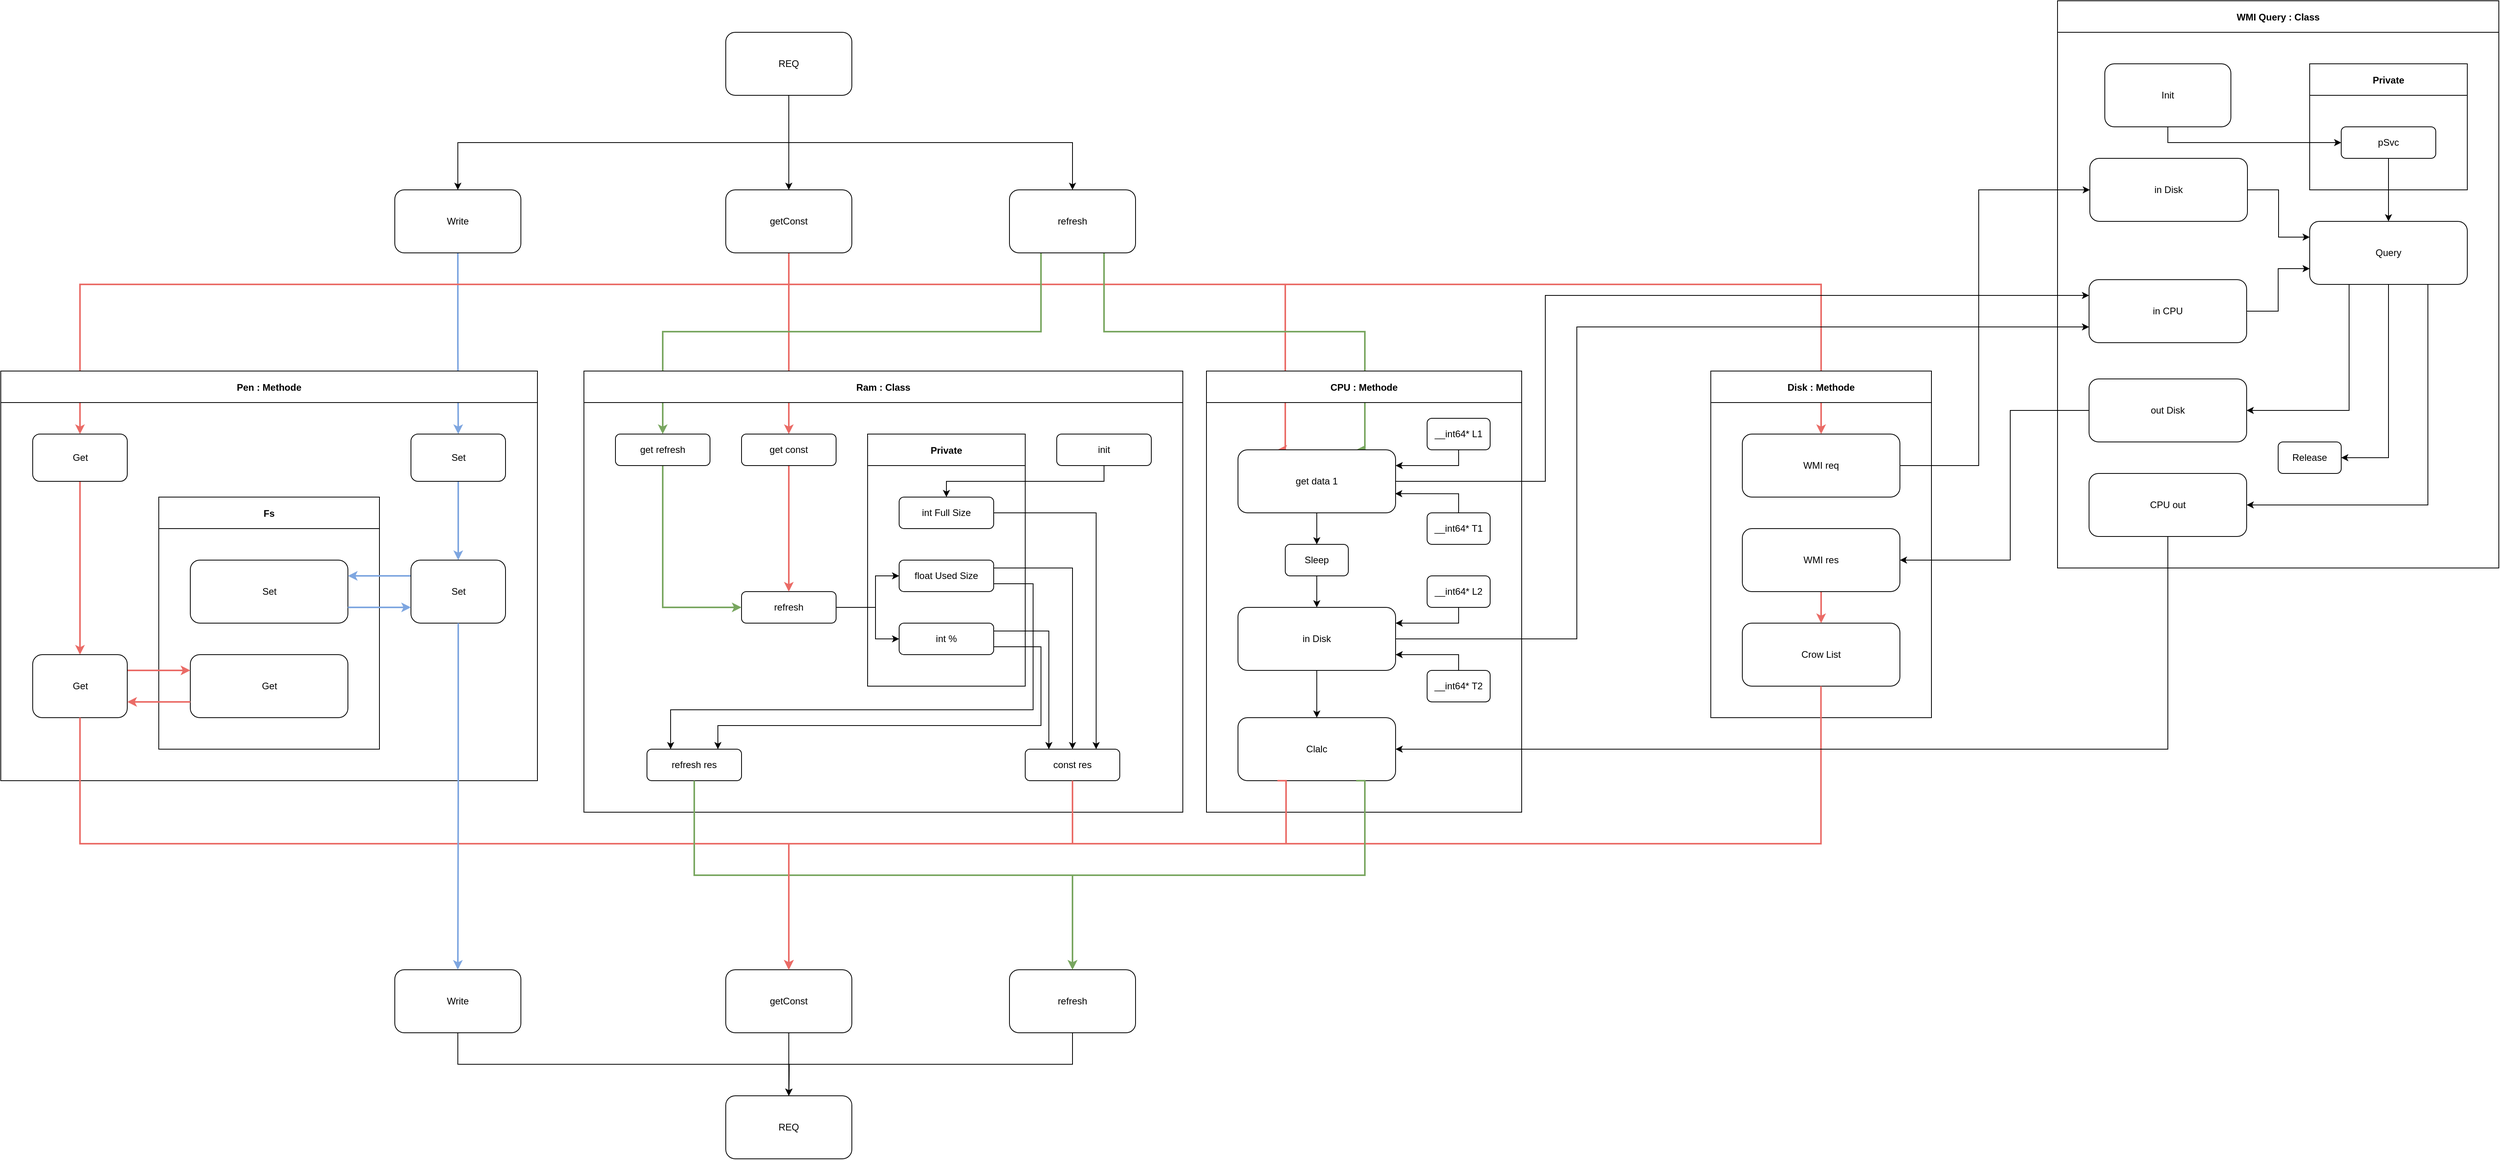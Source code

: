 <mxfile version="20.2.3" type="device"><diagram id="-i7KBpNzstFs7rqNLJ01" name="Page-1"><mxGraphModel dx="2691" dy="2071" grid="1" gridSize="10" guides="1" tooltips="1" connect="1" arrows="1" fold="1" page="1" pageScale="1" pageWidth="827" pageHeight="1169" math="0" shadow="0"><root><mxCell id="0"/><mxCell id="1" parent="0"/><mxCell id="tG02-8N6QsMviKTYXyCf-242" style="edgeStyle=orthogonalEdgeStyle;rounded=0;orthogonalLoop=1;jettySize=auto;html=1;exitX=0.5;exitY=1;exitDx=0;exitDy=0;entryX=0.5;entryY=0;entryDx=0;entryDy=0;strokeColor=#7EA6E0;strokeWidth=2;" parent="1" source="2f9ETDepU_-n_6P1ec9O-1" target="tG02-8N6QsMviKTYXyCf-5" edge="1"><mxGeometry relative="1" as="geometry"/></mxCell><mxCell id="2f9ETDepU_-n_6P1ec9O-1" value="Write" style="rounded=1;whiteSpace=wrap;html=1;" parent="1" vertex="1"><mxGeometry x="500" y="240" width="160" height="80" as="geometry"/></mxCell><mxCell id="tG02-8N6QsMviKTYXyCf-244" style="edgeStyle=orthogonalEdgeStyle;rounded=0;orthogonalLoop=1;jettySize=auto;html=1;exitX=0.5;exitY=1;exitDx=0;exitDy=0;entryX=0.5;entryY=0;entryDx=0;entryDy=0;strokeColor=#EA6B66;strokeWidth=2;" parent="1" source="2f9ETDepU_-n_6P1ec9O-2" target="tG02-8N6QsMviKTYXyCf-6" edge="1"><mxGeometry relative="1" as="geometry"><Array as="points"><mxPoint x="1000" y="360"/><mxPoint x="101" y="360"/></Array></mxGeometry></mxCell><mxCell id="tG02-8N6QsMviKTYXyCf-245" style="edgeStyle=orthogonalEdgeStyle;rounded=0;orthogonalLoop=1;jettySize=auto;html=1;exitX=0.5;exitY=1;exitDx=0;exitDy=0;entryX=0.5;entryY=0;entryDx=0;entryDy=0;strokeColor=#EA6B66;strokeWidth=2;" parent="1" source="2f9ETDepU_-n_6P1ec9O-2" target="tG02-8N6QsMviKTYXyCf-117" edge="1"><mxGeometry relative="1" as="geometry"><Array as="points"><mxPoint x="1000" y="410"/><mxPoint x="1000" y="410"/></Array></mxGeometry></mxCell><mxCell id="tG02-8N6QsMviKTYXyCf-246" style="edgeStyle=orthogonalEdgeStyle;rounded=0;orthogonalLoop=1;jettySize=auto;html=1;exitX=0.5;exitY=1;exitDx=0;exitDy=0;entryX=0.5;entryY=0;entryDx=0;entryDy=0;strokeColor=#EA6B66;strokeWidth=2;" parent="1" source="2f9ETDepU_-n_6P1ec9O-2" target="tG02-8N6QsMviKTYXyCf-211" edge="1"><mxGeometry relative="1" as="geometry"><Array as="points"><mxPoint x="1000" y="360"/><mxPoint x="2310" y="360"/></Array></mxGeometry></mxCell><mxCell id="tG02-8N6QsMviKTYXyCf-249" style="edgeStyle=orthogonalEdgeStyle;rounded=0;orthogonalLoop=1;jettySize=auto;html=1;exitX=0.5;exitY=1;exitDx=0;exitDy=0;entryX=0.25;entryY=0;entryDx=0;entryDy=0;strokeColor=#EA6B66;strokeWidth=2;" parent="1" source="2f9ETDepU_-n_6P1ec9O-2" target="tG02-8N6QsMviKTYXyCf-163" edge="1"><mxGeometry relative="1" as="geometry"><Array as="points"><mxPoint x="1000" y="360"/><mxPoint x="1630" y="360"/><mxPoint x="1630" y="570"/></Array></mxGeometry></mxCell><mxCell id="2f9ETDepU_-n_6P1ec9O-2" value="getConst" style="rounded=1;whiteSpace=wrap;html=1;" parent="1" vertex="1"><mxGeometry x="920" y="240" width="160" height="80" as="geometry"/></mxCell><mxCell id="tG02-8N6QsMviKTYXyCf-238" style="edgeStyle=orthogonalEdgeStyle;rounded=0;orthogonalLoop=1;jettySize=auto;html=1;exitX=0.25;exitY=1;exitDx=0;exitDy=0;entryX=0.5;entryY=0;entryDx=0;entryDy=0;strokeColor=#78A65F;strokeWidth=2;" parent="1" source="2f9ETDepU_-n_6P1ec9O-3" target="tG02-8N6QsMviKTYXyCf-116" edge="1"><mxGeometry relative="1" as="geometry"><Array as="points"><mxPoint x="1320" y="420"/><mxPoint x="840" y="420"/></Array></mxGeometry></mxCell><mxCell id="tG02-8N6QsMviKTYXyCf-248" style="edgeStyle=orthogonalEdgeStyle;rounded=0;orthogonalLoop=1;jettySize=auto;html=1;exitX=0.75;exitY=1;exitDx=0;exitDy=0;entryX=0.75;entryY=0;entryDx=0;entryDy=0;strokeColor=#78A65F;strokeWidth=2;" parent="1" source="2f9ETDepU_-n_6P1ec9O-3" target="tG02-8N6QsMviKTYXyCf-163" edge="1"><mxGeometry relative="1" as="geometry"><Array as="points"><mxPoint x="1400" y="420"/><mxPoint x="1731" y="420"/><mxPoint x="1731" y="570"/></Array></mxGeometry></mxCell><mxCell id="2f9ETDepU_-n_6P1ec9O-3" value="refresh" style="rounded=1;whiteSpace=wrap;html=1;" parent="1" vertex="1"><mxGeometry x="1280" y="240" width="160" height="80" as="geometry"/></mxCell><mxCell id="2f9ETDepU_-n_6P1ec9O-7" style="edgeStyle=orthogonalEdgeStyle;rounded=0;orthogonalLoop=1;jettySize=auto;html=1;exitX=0.5;exitY=1;exitDx=0;exitDy=0;entryX=0.5;entryY=0;entryDx=0;entryDy=0;strokeColor=#000000;" parent="1" source="2f9ETDepU_-n_6P1ec9O-4" target="2f9ETDepU_-n_6P1ec9O-2" edge="1"><mxGeometry relative="1" as="geometry"/></mxCell><mxCell id="2f9ETDepU_-n_6P1ec9O-8" style="edgeStyle=orthogonalEdgeStyle;rounded=0;orthogonalLoop=1;jettySize=auto;html=1;exitX=0.5;exitY=1;exitDx=0;exitDy=0;strokeColor=#000000;" parent="1" source="2f9ETDepU_-n_6P1ec9O-4" target="2f9ETDepU_-n_6P1ec9O-1" edge="1"><mxGeometry relative="1" as="geometry"/></mxCell><mxCell id="2f9ETDepU_-n_6P1ec9O-9" style="edgeStyle=orthogonalEdgeStyle;rounded=0;orthogonalLoop=1;jettySize=auto;html=1;exitX=0.5;exitY=1;exitDx=0;exitDy=0;entryX=0.5;entryY=0;entryDx=0;entryDy=0;" parent="1" source="2f9ETDepU_-n_6P1ec9O-4" target="2f9ETDepU_-n_6P1ec9O-3" edge="1"><mxGeometry relative="1" as="geometry"/></mxCell><mxCell id="2f9ETDepU_-n_6P1ec9O-4" value="REQ" style="rounded=1;whiteSpace=wrap;html=1;" parent="1" vertex="1"><mxGeometry x="920" y="40" width="160" height="80" as="geometry"/></mxCell><mxCell id="2f9ETDepU_-n_6P1ec9O-94" value="Disk : Methode" style="swimlane;startSize=40;" parent="1" vertex="1"><mxGeometry x="2170" y="470" width="280" height="440" as="geometry"/></mxCell><mxCell id="tG02-8N6QsMviKTYXyCf-210" value="Crow List" style="rounded=1;whiteSpace=wrap;html=1;" parent="2f9ETDepU_-n_6P1ec9O-94" vertex="1"><mxGeometry x="40" y="320" width="200" height="80" as="geometry"/></mxCell><mxCell id="tG02-8N6QsMviKTYXyCf-211" value="WMI req" style="rounded=1;whiteSpace=wrap;html=1;" parent="2f9ETDepU_-n_6P1ec9O-94" vertex="1"><mxGeometry x="40" y="80" width="200" height="80" as="geometry"/></mxCell><mxCell id="tG02-8N6QsMviKTYXyCf-213" style="edgeStyle=orthogonalEdgeStyle;rounded=0;orthogonalLoop=1;jettySize=auto;html=1;exitX=0.5;exitY=1;exitDx=0;exitDy=0;entryX=0.5;entryY=0;entryDx=0;entryDy=0;strokeColor=#EA6B66;strokeWidth=2;" parent="2f9ETDepU_-n_6P1ec9O-94" source="tG02-8N6QsMviKTYXyCf-212" target="tG02-8N6QsMviKTYXyCf-210" edge="1"><mxGeometry relative="1" as="geometry"/></mxCell><mxCell id="tG02-8N6QsMviKTYXyCf-212" value="WMI res" style="rounded=1;whiteSpace=wrap;html=1;" parent="2f9ETDepU_-n_6P1ec9O-94" vertex="1"><mxGeometry x="40" y="200" width="200" height="80" as="geometry"/></mxCell><mxCell id="tG02-8N6QsMviKTYXyCf-219" style="edgeStyle=orthogonalEdgeStyle;rounded=0;orthogonalLoop=1;jettySize=auto;html=1;exitX=0.5;exitY=1;exitDx=0;exitDy=0;entryX=0.5;entryY=0;entryDx=0;entryDy=0;strokeColor=#EA6B66;strokeWidth=2;" parent="2f9ETDepU_-n_6P1ec9O-94" edge="1" target="F4b8xEAvBDWETAZU9X3P-5"><mxGeometry relative="1" as="geometry"><mxPoint x="139.8" y="400" as="sourcePoint"/><mxPoint x="139.8" y="440" as="targetPoint"/><Array as="points"><mxPoint x="140" y="600"/><mxPoint x="-1170" y="600"/></Array></mxGeometry></mxCell><mxCell id="2f9ETDepU_-n_6P1ec9O-96" value="WMI Query : Class" style="swimlane;startSize=40;" parent="1" vertex="1"><mxGeometry x="2610" width="560" height="720" as="geometry"/></mxCell><mxCell id="tG02-8N6QsMviKTYXyCf-153" style="edgeStyle=orthogonalEdgeStyle;rounded=0;orthogonalLoop=1;jettySize=auto;html=1;exitX=0.5;exitY=1;exitDx=0;exitDy=0;entryX=0;entryY=0.5;entryDx=0;entryDy=0;" parent="2f9ETDepU_-n_6P1ec9O-96" source="tG02-8N6QsMviKTYXyCf-1" target="tG02-8N6QsMviKTYXyCf-138" edge="1"><mxGeometry relative="1" as="geometry"/></mxCell><mxCell id="tG02-8N6QsMviKTYXyCf-1" value="Init" style="rounded=1;whiteSpace=wrap;html=1;" parent="2f9ETDepU_-n_6P1ec9O-96" vertex="1"><mxGeometry x="60" y="80" width="160" height="80" as="geometry"/></mxCell><mxCell id="tG02-8N6QsMviKTYXyCf-148" style="edgeStyle=orthogonalEdgeStyle;rounded=0;orthogonalLoop=1;jettySize=auto;html=1;exitX=1;exitY=0.5;exitDx=0;exitDy=0;entryX=0;entryY=0.25;entryDx=0;entryDy=0;" parent="2f9ETDepU_-n_6P1ec9O-96" source="tG02-8N6QsMviKTYXyCf-3" target="tG02-8N6QsMviKTYXyCf-146" edge="1"><mxGeometry relative="1" as="geometry"/></mxCell><mxCell id="tG02-8N6QsMviKTYXyCf-3" value="in Disk" style="rounded=1;whiteSpace=wrap;html=1;" parent="2f9ETDepU_-n_6P1ec9O-96" vertex="1"><mxGeometry x="41" y="200" width="200" height="80" as="geometry"/></mxCell><mxCell id="tG02-8N6QsMviKTYXyCf-149" style="edgeStyle=orthogonalEdgeStyle;rounded=0;orthogonalLoop=1;jettySize=auto;html=1;exitX=1;exitY=0.5;exitDx=0;exitDy=0;entryX=0;entryY=0.75;entryDx=0;entryDy=0;" parent="2f9ETDepU_-n_6P1ec9O-96" source="tG02-8N6QsMviKTYXyCf-4" target="tG02-8N6QsMviKTYXyCf-146" edge="1"><mxGeometry relative="1" as="geometry"/></mxCell><mxCell id="tG02-8N6QsMviKTYXyCf-4" value="in CPU" style="rounded=1;whiteSpace=wrap;html=1;" parent="2f9ETDepU_-n_6P1ec9O-96" vertex="1"><mxGeometry x="40" y="354" width="200" height="80" as="geometry"/></mxCell><mxCell id="tG02-8N6QsMviKTYXyCf-137" value="Private" style="swimlane;glass=0;startSize=40;" parent="2f9ETDepU_-n_6P1ec9O-96" vertex="1"><mxGeometry x="320" y="80" width="200" height="160" as="geometry"/></mxCell><mxCell id="tG02-8N6QsMviKTYXyCf-138" value="pSvc" style="rounded=1;whiteSpace=wrap;html=1;" parent="tG02-8N6QsMviKTYXyCf-137" vertex="1"><mxGeometry x="40" y="80" width="120" height="40" as="geometry"/></mxCell><mxCell id="tG02-8N6QsMviKTYXyCf-142" value="Release" style="rounded=1;whiteSpace=wrap;html=1;" parent="2f9ETDepU_-n_6P1ec9O-96" vertex="1"><mxGeometry x="280" y="560" width="80" height="40" as="geometry"/></mxCell><mxCell id="tG02-8N6QsMviKTYXyCf-144" value="CPU out" style="rounded=1;whiteSpace=wrap;html=1;" parent="2f9ETDepU_-n_6P1ec9O-96" vertex="1"><mxGeometry x="40" y="600" width="200" height="80" as="geometry"/></mxCell><mxCell id="tG02-8N6QsMviKTYXyCf-145" value="out Disk" style="rounded=1;whiteSpace=wrap;html=1;" parent="2f9ETDepU_-n_6P1ec9O-96" vertex="1"><mxGeometry x="40" y="480" width="200" height="80" as="geometry"/></mxCell><mxCell id="tG02-8N6QsMviKTYXyCf-150" style="edgeStyle=orthogonalEdgeStyle;rounded=0;orthogonalLoop=1;jettySize=auto;html=1;exitX=0.25;exitY=1;exitDx=0;exitDy=0;entryX=1;entryY=0.5;entryDx=0;entryDy=0;" parent="2f9ETDepU_-n_6P1ec9O-96" source="tG02-8N6QsMviKTYXyCf-146" target="tG02-8N6QsMviKTYXyCf-145" edge="1"><mxGeometry relative="1" as="geometry"/></mxCell><mxCell id="tG02-8N6QsMviKTYXyCf-152" style="edgeStyle=orthogonalEdgeStyle;rounded=0;orthogonalLoop=1;jettySize=auto;html=1;exitX=0.5;exitY=1;exitDx=0;exitDy=0;entryX=1;entryY=0.5;entryDx=0;entryDy=0;" parent="2f9ETDepU_-n_6P1ec9O-96" source="tG02-8N6QsMviKTYXyCf-146" target="tG02-8N6QsMviKTYXyCf-142" edge="1"><mxGeometry relative="1" as="geometry"><mxPoint x="350" y="550" as="targetPoint"/></mxGeometry></mxCell><mxCell id="tG02-8N6QsMviKTYXyCf-154" style="edgeStyle=orthogonalEdgeStyle;rounded=0;orthogonalLoop=1;jettySize=auto;html=1;exitX=0.75;exitY=1;exitDx=0;exitDy=0;entryX=1;entryY=0.5;entryDx=0;entryDy=0;" parent="2f9ETDepU_-n_6P1ec9O-96" source="tG02-8N6QsMviKTYXyCf-146" target="tG02-8N6QsMviKTYXyCf-144" edge="1"><mxGeometry relative="1" as="geometry"/></mxCell><mxCell id="tG02-8N6QsMviKTYXyCf-146" value="Query" style="rounded=1;whiteSpace=wrap;html=1;" parent="2f9ETDepU_-n_6P1ec9O-96" vertex="1"><mxGeometry x="320" y="280" width="200" height="80" as="geometry"/></mxCell><mxCell id="tG02-8N6QsMviKTYXyCf-147" style="edgeStyle=orthogonalEdgeStyle;rounded=0;orthogonalLoop=1;jettySize=auto;html=1;exitX=0.5;exitY=1;exitDx=0;exitDy=0;entryX=0.5;entryY=0;entryDx=0;entryDy=0;" parent="2f9ETDepU_-n_6P1ec9O-96" source="tG02-8N6QsMviKTYXyCf-138" target="tG02-8N6QsMviKTYXyCf-146" edge="1"><mxGeometry relative="1" as="geometry"/></mxCell><mxCell id="2f9ETDepU_-n_6P1ec9O-95" value="Pen : Methode" style="swimlane;startSize=40;glass=0;" parent="1" vertex="1"><mxGeometry y="470" width="681" height="520" as="geometry"><mxRectangle x="880" y="680" width="60" height="40" as="alternateBounds"/></mxGeometry></mxCell><mxCell id="tG02-8N6QsMviKTYXyCf-27" style="edgeStyle=orthogonalEdgeStyle;rounded=0;orthogonalLoop=1;jettySize=auto;html=1;exitX=0.5;exitY=1;exitDx=0;exitDy=0;entryX=0.5;entryY=0;entryDx=0;entryDy=0;strokeColor=#7EA6E0;strokeWidth=2;" parent="2f9ETDepU_-n_6P1ec9O-95" source="tG02-8N6QsMviKTYXyCf-5" target="tG02-8N6QsMviKTYXyCf-26" edge="1"><mxGeometry relative="1" as="geometry"/></mxCell><mxCell id="tG02-8N6QsMviKTYXyCf-5" value="Set" style="rounded=1;whiteSpace=wrap;html=1;" parent="2f9ETDepU_-n_6P1ec9O-95" vertex="1"><mxGeometry x="520.5" y="80" width="120" height="60" as="geometry"/></mxCell><mxCell id="tG02-8N6QsMviKTYXyCf-24" style="edgeStyle=orthogonalEdgeStyle;rounded=0;orthogonalLoop=1;jettySize=auto;html=1;exitX=0.5;exitY=1;exitDx=0;exitDy=0;entryX=0.5;entryY=0;entryDx=0;entryDy=0;strokeColor=#EA6B66;strokeWidth=2;" parent="2f9ETDepU_-n_6P1ec9O-95" source="tG02-8N6QsMviKTYXyCf-6" target="tG02-8N6QsMviKTYXyCf-21" edge="1"><mxGeometry relative="1" as="geometry"/></mxCell><mxCell id="tG02-8N6QsMviKTYXyCf-6" value="Get" style="rounded=1;whiteSpace=wrap;html=1;" parent="2f9ETDepU_-n_6P1ec9O-95" vertex="1"><mxGeometry x="40.5" y="80" width="120" height="60" as="geometry"/></mxCell><mxCell id="tG02-8N6QsMviKTYXyCf-8" value="Fs" style="swimlane;startSize=40;" parent="2f9ETDepU_-n_6P1ec9O-95" vertex="1"><mxGeometry x="200.5" y="160" width="280" height="320" as="geometry"/></mxCell><mxCell id="tG02-8N6QsMviKTYXyCf-9" value="Set" style="rounded=1;whiteSpace=wrap;html=1;" parent="tG02-8N6QsMviKTYXyCf-8" vertex="1"><mxGeometry x="40" y="80" width="200" height="80" as="geometry"/></mxCell><mxCell id="tG02-8N6QsMviKTYXyCf-10" value="Get" style="rounded=1;whiteSpace=wrap;html=1;" parent="tG02-8N6QsMviKTYXyCf-8" vertex="1"><mxGeometry x="40" y="200" width="200" height="80" as="geometry"/></mxCell><mxCell id="tG02-8N6QsMviKTYXyCf-135" style="edgeStyle=orthogonalEdgeStyle;rounded=0;orthogonalLoop=1;jettySize=auto;html=1;exitX=1;exitY=0.25;exitDx=0;exitDy=0;entryX=0;entryY=0.25;entryDx=0;entryDy=0;strokeColor=#EA6B66;strokeWidth=2;" parent="2f9ETDepU_-n_6P1ec9O-95" source="tG02-8N6QsMviKTYXyCf-21" target="tG02-8N6QsMviKTYXyCf-10" edge="1"><mxGeometry relative="1" as="geometry"/></mxCell><mxCell id="tG02-8N6QsMviKTYXyCf-21" value="Get" style="rounded=1;whiteSpace=wrap;html=1;" parent="2f9ETDepU_-n_6P1ec9O-95" vertex="1"><mxGeometry x="40.5" y="360" width="120" height="80" as="geometry"/></mxCell><mxCell id="tG02-8N6QsMviKTYXyCf-28" style="edgeStyle=orthogonalEdgeStyle;rounded=0;orthogonalLoop=1;jettySize=auto;html=1;exitX=0;exitY=0.25;exitDx=0;exitDy=0;entryX=1;entryY=0.25;entryDx=0;entryDy=0;strokeColor=#7EA6E0;strokeWidth=2;" parent="2f9ETDepU_-n_6P1ec9O-95" source="tG02-8N6QsMviKTYXyCf-26" target="tG02-8N6QsMviKTYXyCf-9" edge="1"><mxGeometry relative="1" as="geometry"/></mxCell><mxCell id="tG02-8N6QsMviKTYXyCf-26" value="Set" style="rounded=1;whiteSpace=wrap;html=1;" parent="2f9ETDepU_-n_6P1ec9O-95" vertex="1"><mxGeometry x="520.5" y="240" width="120" height="80" as="geometry"/></mxCell><mxCell id="tG02-8N6QsMviKTYXyCf-29" style="edgeStyle=orthogonalEdgeStyle;rounded=0;orthogonalLoop=1;jettySize=auto;html=1;exitX=1;exitY=0.75;exitDx=0;exitDy=0;entryX=0;entryY=0.75;entryDx=0;entryDy=0;strokeColor=#7EA6E0;strokeWidth=2;" parent="2f9ETDepU_-n_6P1ec9O-95" source="tG02-8N6QsMviKTYXyCf-9" target="tG02-8N6QsMviKTYXyCf-26" edge="1"><mxGeometry relative="1" as="geometry"/></mxCell><mxCell id="tG02-8N6QsMviKTYXyCf-136" style="edgeStyle=orthogonalEdgeStyle;rounded=0;orthogonalLoop=1;jettySize=auto;html=1;exitX=0;exitY=0.75;exitDx=0;exitDy=0;entryX=1;entryY=0.75;entryDx=0;entryDy=0;strokeColor=#EA6B66;strokeWidth=2;" parent="2f9ETDepU_-n_6P1ec9O-95" source="tG02-8N6QsMviKTYXyCf-10" target="tG02-8N6QsMviKTYXyCf-21" edge="1"><mxGeometry relative="1" as="geometry"/></mxCell><mxCell id="tG02-8N6QsMviKTYXyCf-81" value="Ram : Class" style="swimlane;glass=0;startSize=40;" parent="1" vertex="1"><mxGeometry x="740" y="470" width="760" height="560" as="geometry"><mxRectangle x="480" y="1520" width="110" height="40" as="alternateBounds"/></mxGeometry></mxCell><mxCell id="tG02-8N6QsMviKTYXyCf-82" value="Private" style="swimlane;glass=0;startSize=40;" parent="tG02-8N6QsMviKTYXyCf-81" vertex="1"><mxGeometry x="360" y="80" width="200" height="320" as="geometry"/></mxCell><mxCell id="tG02-8N6QsMviKTYXyCf-85" value="int Full Size" style="rounded=1;whiteSpace=wrap;html=1;" parent="tG02-8N6QsMviKTYXyCf-82" vertex="1"><mxGeometry x="40" y="80" width="120" height="40" as="geometry"/></mxCell><mxCell id="tG02-8N6QsMviKTYXyCf-86" value="float Used Size" style="rounded=1;whiteSpace=wrap;html=1;" parent="tG02-8N6QsMviKTYXyCf-82" vertex="1"><mxGeometry x="40" y="160" width="120" height="40" as="geometry"/></mxCell><mxCell id="tG02-8N6QsMviKTYXyCf-87" value="int %" style="rounded=1;whiteSpace=wrap;html=1;" parent="tG02-8N6QsMviKTYXyCf-82" vertex="1"><mxGeometry x="40" y="240" width="120" height="40" as="geometry"/></mxCell><mxCell id="tG02-8N6QsMviKTYXyCf-83" value="const res" style="rounded=1;whiteSpace=wrap;html=1;" parent="tG02-8N6QsMviKTYXyCf-81" vertex="1"><mxGeometry x="560" y="480" width="120" height="40" as="geometry"/></mxCell><mxCell id="tG02-8N6QsMviKTYXyCf-84" value="refresh res" style="rounded=1;whiteSpace=wrap;html=1;" parent="tG02-8N6QsMviKTYXyCf-81" vertex="1"><mxGeometry x="80" y="480" width="120" height="40" as="geometry"/></mxCell><mxCell id="tG02-8N6QsMviKTYXyCf-124" style="edgeStyle=orthogonalEdgeStyle;rounded=0;orthogonalLoop=1;jettySize=auto;html=1;exitX=0.5;exitY=1;exitDx=0;exitDy=0;" parent="tG02-8N6QsMviKTYXyCf-81" source="tG02-8N6QsMviKTYXyCf-104" target="tG02-8N6QsMviKTYXyCf-85" edge="1"><mxGeometry relative="1" as="geometry"/></mxCell><mxCell id="tG02-8N6QsMviKTYXyCf-104" value="init" style="rounded=1;whiteSpace=wrap;html=1;" parent="tG02-8N6QsMviKTYXyCf-81" vertex="1"><mxGeometry x="600" y="80" width="120" height="40" as="geometry"/></mxCell><mxCell id="tG02-8N6QsMviKTYXyCf-110" style="edgeStyle=orthogonalEdgeStyle;rounded=0;orthogonalLoop=1;jettySize=auto;html=1;exitX=1;exitY=0.5;exitDx=0;exitDy=0;entryX=0;entryY=0.5;entryDx=0;entryDy=0;" parent="tG02-8N6QsMviKTYXyCf-81" source="tG02-8N6QsMviKTYXyCf-109" target="tG02-8N6QsMviKTYXyCf-86" edge="1"><mxGeometry relative="1" as="geometry"><Array as="points"><mxPoint x="370" y="300"/><mxPoint x="370" y="260"/></Array></mxGeometry></mxCell><mxCell id="tG02-8N6QsMviKTYXyCf-120" style="edgeStyle=orthogonalEdgeStyle;rounded=0;orthogonalLoop=1;jettySize=auto;html=1;exitX=1;exitY=0.5;exitDx=0;exitDy=0;" parent="tG02-8N6QsMviKTYXyCf-81" source="tG02-8N6QsMviKTYXyCf-109" target="tG02-8N6QsMviKTYXyCf-87" edge="1"><mxGeometry relative="1" as="geometry"><Array as="points"><mxPoint x="370" y="300"/><mxPoint x="370" y="340"/></Array></mxGeometry></mxCell><mxCell id="tG02-8N6QsMviKTYXyCf-109" value="refresh" style="rounded=1;whiteSpace=wrap;html=1;" parent="tG02-8N6QsMviKTYXyCf-81" vertex="1"><mxGeometry x="200" y="280" width="120" height="40" as="geometry"/></mxCell><mxCell id="tG02-8N6QsMviKTYXyCf-126" style="edgeStyle=orthogonalEdgeStyle;rounded=0;orthogonalLoop=1;jettySize=auto;html=1;exitX=0.5;exitY=1;exitDx=0;exitDy=0;entryX=0;entryY=0.5;entryDx=0;entryDy=0;strokeColor=#78A65F;strokeWidth=2;" parent="tG02-8N6QsMviKTYXyCf-81" source="tG02-8N6QsMviKTYXyCf-116" target="tG02-8N6QsMviKTYXyCf-109" edge="1"><mxGeometry relative="1" as="geometry"/></mxCell><mxCell id="tG02-8N6QsMviKTYXyCf-116" value="get refresh" style="rounded=1;whiteSpace=wrap;html=1;" parent="tG02-8N6QsMviKTYXyCf-81" vertex="1"><mxGeometry x="40" y="80" width="120" height="40" as="geometry"/></mxCell><mxCell id="tG02-8N6QsMviKTYXyCf-125" style="edgeStyle=orthogonalEdgeStyle;rounded=0;orthogonalLoop=1;jettySize=auto;html=1;exitX=0.5;exitY=1;exitDx=0;exitDy=0;entryX=0.5;entryY=0;entryDx=0;entryDy=0;strokeColor=#EA6B66;strokeWidth=2;" parent="tG02-8N6QsMviKTYXyCf-81" source="tG02-8N6QsMviKTYXyCf-117" target="tG02-8N6QsMviKTYXyCf-109" edge="1"><mxGeometry relative="1" as="geometry"/></mxCell><mxCell id="tG02-8N6QsMviKTYXyCf-117" value="get const" style="rounded=1;whiteSpace=wrap;html=1;" parent="tG02-8N6QsMviKTYXyCf-81" vertex="1"><mxGeometry x="200" y="80" width="120" height="40" as="geometry"/></mxCell><mxCell id="tG02-8N6QsMviKTYXyCf-198" style="edgeStyle=orthogonalEdgeStyle;rounded=0;orthogonalLoop=1;jettySize=auto;html=1;exitX=1;exitY=0.5;exitDx=0;exitDy=0;entryX=0.75;entryY=0;entryDx=0;entryDy=0;" parent="tG02-8N6QsMviKTYXyCf-81" source="tG02-8N6QsMviKTYXyCf-85" target="tG02-8N6QsMviKTYXyCf-83" edge="1"><mxGeometry relative="1" as="geometry"/></mxCell><mxCell id="tG02-8N6QsMviKTYXyCf-199" style="edgeStyle=orthogonalEdgeStyle;rounded=0;orthogonalLoop=1;jettySize=auto;html=1;exitX=1;exitY=0.25;exitDx=0;exitDy=0;entryX=0.5;entryY=0;entryDx=0;entryDy=0;" parent="tG02-8N6QsMviKTYXyCf-81" source="tG02-8N6QsMviKTYXyCf-86" target="tG02-8N6QsMviKTYXyCf-83" edge="1"><mxGeometry relative="1" as="geometry"/></mxCell><mxCell id="tG02-8N6QsMviKTYXyCf-200" style="edgeStyle=orthogonalEdgeStyle;rounded=0;orthogonalLoop=1;jettySize=auto;html=1;exitX=1;exitY=0.25;exitDx=0;exitDy=0;entryX=0.25;entryY=0;entryDx=0;entryDy=0;" parent="tG02-8N6QsMviKTYXyCf-81" source="tG02-8N6QsMviKTYXyCf-87" target="tG02-8N6QsMviKTYXyCf-83" edge="1"><mxGeometry relative="1" as="geometry"/></mxCell><mxCell id="tG02-8N6QsMviKTYXyCf-202" style="edgeStyle=orthogonalEdgeStyle;rounded=0;orthogonalLoop=1;jettySize=auto;html=1;exitX=1;exitY=0.75;exitDx=0;exitDy=0;entryX=0.75;entryY=0;entryDx=0;entryDy=0;" parent="tG02-8N6QsMviKTYXyCf-81" source="tG02-8N6QsMviKTYXyCf-87" target="tG02-8N6QsMviKTYXyCf-84" edge="1"><mxGeometry relative="1" as="geometry"><Array as="points"><mxPoint x="580" y="350"/><mxPoint x="580" y="450"/><mxPoint x="170" y="450"/></Array></mxGeometry></mxCell><mxCell id="tG02-8N6QsMviKTYXyCf-203" style="edgeStyle=orthogonalEdgeStyle;rounded=0;orthogonalLoop=1;jettySize=auto;html=1;exitX=1;exitY=0.75;exitDx=0;exitDy=0;entryX=0.25;entryY=0;entryDx=0;entryDy=0;" parent="tG02-8N6QsMviKTYXyCf-81" source="tG02-8N6QsMviKTYXyCf-86" target="tG02-8N6QsMviKTYXyCf-84" edge="1"><mxGeometry relative="1" as="geometry"><Array as="points"><mxPoint x="570" y="270"/><mxPoint x="570" y="430"/><mxPoint x="110" y="430"/></Array></mxGeometry></mxCell><mxCell id="tG02-8N6QsMviKTYXyCf-162" value="CPU : Methode" style="swimlane;startSize=40;" parent="1" vertex="1"><mxGeometry x="1530" y="470" width="400" height="560" as="geometry"/></mxCell><mxCell id="tG02-8N6QsMviKTYXyCf-183" style="edgeStyle=orthogonalEdgeStyle;rounded=0;orthogonalLoop=1;jettySize=auto;html=1;exitX=0.5;exitY=1;exitDx=0;exitDy=0;entryX=0.5;entryY=0;entryDx=0;entryDy=0;" parent="tG02-8N6QsMviKTYXyCf-162" source="tG02-8N6QsMviKTYXyCf-163" target="tG02-8N6QsMviKTYXyCf-164" edge="1"><mxGeometry relative="1" as="geometry"/></mxCell><mxCell id="tG02-8N6QsMviKTYXyCf-163" value="get data 1" style="rounded=1;whiteSpace=wrap;html=1;" parent="tG02-8N6QsMviKTYXyCf-162" vertex="1"><mxGeometry x="40" y="100" width="200" height="80" as="geometry"/></mxCell><mxCell id="tG02-8N6QsMviKTYXyCf-184" style="edgeStyle=orthogonalEdgeStyle;rounded=0;orthogonalLoop=1;jettySize=auto;html=1;exitX=0.5;exitY=1;exitDx=0;exitDy=0;entryX=0.5;entryY=0;entryDx=0;entryDy=0;" parent="tG02-8N6QsMviKTYXyCf-162" source="tG02-8N6QsMviKTYXyCf-164" target="tG02-8N6QsMviKTYXyCf-165" edge="1"><mxGeometry relative="1" as="geometry"/></mxCell><mxCell id="tG02-8N6QsMviKTYXyCf-164" value="Sleep" style="rounded=1;whiteSpace=wrap;html=1;" parent="tG02-8N6QsMviKTYXyCf-162" vertex="1"><mxGeometry x="100" y="220" width="80" height="40" as="geometry"/></mxCell><mxCell id="tG02-8N6QsMviKTYXyCf-186" style="edgeStyle=orthogonalEdgeStyle;rounded=0;orthogonalLoop=1;jettySize=auto;html=1;exitX=0.5;exitY=1;exitDx=0;exitDy=0;" parent="tG02-8N6QsMviKTYXyCf-162" source="tG02-8N6QsMviKTYXyCf-165" target="tG02-8N6QsMviKTYXyCf-185" edge="1"><mxGeometry relative="1" as="geometry"/></mxCell><mxCell id="tG02-8N6QsMviKTYXyCf-165" value="in Disk" style="rounded=1;whiteSpace=wrap;html=1;" parent="tG02-8N6QsMviKTYXyCf-162" vertex="1"><mxGeometry x="40" y="300" width="200" height="80" as="geometry"/></mxCell><mxCell id="tG02-8N6QsMviKTYXyCf-177" style="edgeStyle=orthogonalEdgeStyle;rounded=0;orthogonalLoop=1;jettySize=auto;html=1;exitX=0.5;exitY=1;exitDx=0;exitDy=0;entryX=1;entryY=0.25;entryDx=0;entryDy=0;" parent="tG02-8N6QsMviKTYXyCf-162" source="tG02-8N6QsMviKTYXyCf-166" target="tG02-8N6QsMviKTYXyCf-165" edge="1"><mxGeometry relative="1" as="geometry"/></mxCell><mxCell id="tG02-8N6QsMviKTYXyCf-166" value="__int64* L2" style="rounded=1;whiteSpace=wrap;html=1;" parent="tG02-8N6QsMviKTYXyCf-162" vertex="1"><mxGeometry x="280" y="260" width="80" height="40" as="geometry"/></mxCell><mxCell id="tG02-8N6QsMviKTYXyCf-178" style="edgeStyle=orthogonalEdgeStyle;rounded=0;orthogonalLoop=1;jettySize=auto;html=1;exitX=0.5;exitY=0;exitDx=0;exitDy=0;entryX=1;entryY=0.75;entryDx=0;entryDy=0;" parent="tG02-8N6QsMviKTYXyCf-162" source="tG02-8N6QsMviKTYXyCf-168" target="tG02-8N6QsMviKTYXyCf-165" edge="1"><mxGeometry relative="1" as="geometry"/></mxCell><mxCell id="tG02-8N6QsMviKTYXyCf-168" value="__int64* T2" style="rounded=1;whiteSpace=wrap;html=1;" parent="tG02-8N6QsMviKTYXyCf-162" vertex="1"><mxGeometry x="280" y="380" width="80" height="40" as="geometry"/></mxCell><mxCell id="tG02-8N6QsMviKTYXyCf-190" style="edgeStyle=orthogonalEdgeStyle;rounded=0;orthogonalLoop=1;jettySize=auto;html=1;exitX=0.5;exitY=0;exitDx=0;exitDy=0;entryX=0.997;entryY=0.696;entryDx=0;entryDy=0;entryPerimeter=0;" parent="tG02-8N6QsMviKTYXyCf-162" source="tG02-8N6QsMviKTYXyCf-167" target="tG02-8N6QsMviKTYXyCf-163" edge="1"><mxGeometry relative="1" as="geometry"/></mxCell><mxCell id="tG02-8N6QsMviKTYXyCf-167" value="__int64* T1" style="rounded=1;whiteSpace=wrap;html=1;" parent="tG02-8N6QsMviKTYXyCf-162" vertex="1"><mxGeometry x="280" y="180" width="80" height="40" as="geometry"/></mxCell><mxCell id="tG02-8N6QsMviKTYXyCf-191" style="edgeStyle=orthogonalEdgeStyle;rounded=0;orthogonalLoop=1;jettySize=auto;html=1;exitX=0.5;exitY=1;exitDx=0;exitDy=0;entryX=1;entryY=0.25;entryDx=0;entryDy=0;" parent="tG02-8N6QsMviKTYXyCf-162" source="tG02-8N6QsMviKTYXyCf-169" target="tG02-8N6QsMviKTYXyCf-163" edge="1"><mxGeometry relative="1" as="geometry"/></mxCell><mxCell id="tG02-8N6QsMviKTYXyCf-169" value="__int64* L1" style="rounded=1;whiteSpace=wrap;html=1;" parent="tG02-8N6QsMviKTYXyCf-162" vertex="1"><mxGeometry x="280" y="60" width="80" height="40" as="geometry"/></mxCell><mxCell id="tG02-8N6QsMviKTYXyCf-185" value="Clalc" style="rounded=1;whiteSpace=wrap;html=1;" parent="tG02-8N6QsMviKTYXyCf-162" vertex="1"><mxGeometry x="40" y="440" width="200" height="80" as="geometry"/></mxCell><mxCell id="tG02-8N6QsMviKTYXyCf-226" style="edgeStyle=orthogonalEdgeStyle;rounded=0;orthogonalLoop=1;jettySize=auto;html=1;exitX=0.5;exitY=1;exitDx=0;exitDy=0;entryX=1;entryY=0.5;entryDx=0;entryDy=0;" parent="1" source="tG02-8N6QsMviKTYXyCf-144" target="tG02-8N6QsMviKTYXyCf-185" edge="1"><mxGeometry relative="1" as="geometry"/></mxCell><mxCell id="tG02-8N6QsMviKTYXyCf-227" style="edgeStyle=orthogonalEdgeStyle;rounded=0;orthogonalLoop=1;jettySize=auto;html=1;exitX=1;exitY=0.5;exitDx=0;exitDy=0;entryX=0;entryY=0.25;entryDx=0;entryDy=0;" parent="1" source="tG02-8N6QsMviKTYXyCf-163" target="tG02-8N6QsMviKTYXyCf-4" edge="1"><mxGeometry relative="1" as="geometry"><Array as="points"><mxPoint x="1960" y="610"/><mxPoint x="1960" y="374"/></Array></mxGeometry></mxCell><mxCell id="tG02-8N6QsMviKTYXyCf-228" style="edgeStyle=orthogonalEdgeStyle;rounded=0;orthogonalLoop=1;jettySize=auto;html=1;exitX=1;exitY=0.5;exitDx=0;exitDy=0;entryX=0;entryY=0.75;entryDx=0;entryDy=0;" parent="1" source="tG02-8N6QsMviKTYXyCf-165" target="tG02-8N6QsMviKTYXyCf-4" edge="1"><mxGeometry relative="1" as="geometry"><Array as="points"><mxPoint x="2000" y="810"/><mxPoint x="2000" y="414"/></Array></mxGeometry></mxCell><mxCell id="F4b8xEAvBDWETAZU9X3P-2" style="edgeStyle=orthogonalEdgeStyle;rounded=0;orthogonalLoop=1;jettySize=auto;html=1;exitX=1;exitY=0.5;exitDx=0;exitDy=0;entryX=0;entryY=0.5;entryDx=0;entryDy=0;strokeColor=#000000;strokeWidth=1;" edge="1" parent="1" source="tG02-8N6QsMviKTYXyCf-211" target="tG02-8N6QsMviKTYXyCf-3"><mxGeometry relative="1" as="geometry"><Array as="points"><mxPoint x="2510" y="590"/><mxPoint x="2510" y="240"/></Array></mxGeometry></mxCell><mxCell id="F4b8xEAvBDWETAZU9X3P-3" style="edgeStyle=orthogonalEdgeStyle;rounded=0;orthogonalLoop=1;jettySize=auto;html=1;exitX=0;exitY=0.5;exitDx=0;exitDy=0;entryX=1;entryY=0.5;entryDx=0;entryDy=0;strokeColor=#000000;strokeWidth=1;" edge="1" parent="1" source="tG02-8N6QsMviKTYXyCf-145" target="tG02-8N6QsMviKTYXyCf-212"><mxGeometry relative="1" as="geometry"><Array as="points"><mxPoint x="2550" y="520"/><mxPoint x="2550" y="710"/></Array></mxGeometry></mxCell><mxCell id="F4b8xEAvBDWETAZU9X3P-17" style="edgeStyle=orthogonalEdgeStyle;rounded=0;orthogonalLoop=1;jettySize=auto;html=1;exitX=0.5;exitY=1;exitDx=0;exitDy=0;strokeColor=#000000;strokeWidth=1;" edge="1" parent="1" source="F4b8xEAvBDWETAZU9X3P-4"><mxGeometry relative="1" as="geometry"><mxPoint x="1000" y="1390" as="targetPoint"/></mxGeometry></mxCell><mxCell id="F4b8xEAvBDWETAZU9X3P-4" value="Write" style="rounded=1;whiteSpace=wrap;html=1;" vertex="1" parent="1"><mxGeometry x="500" y="1230" width="160" height="80" as="geometry"/></mxCell><mxCell id="F4b8xEAvBDWETAZU9X3P-15" style="edgeStyle=orthogonalEdgeStyle;rounded=0;orthogonalLoop=1;jettySize=auto;html=1;exitX=0.5;exitY=1;exitDx=0;exitDy=0;strokeColor=#000000;strokeWidth=1;" edge="1" parent="1" source="F4b8xEAvBDWETAZU9X3P-5" target="F4b8xEAvBDWETAZU9X3P-14"><mxGeometry relative="1" as="geometry"/></mxCell><mxCell id="F4b8xEAvBDWETAZU9X3P-5" value="getConst" style="rounded=1;whiteSpace=wrap;html=1;" vertex="1" parent="1"><mxGeometry x="920" y="1230" width="160" height="80" as="geometry"/></mxCell><mxCell id="F4b8xEAvBDWETAZU9X3P-16" style="edgeStyle=orthogonalEdgeStyle;rounded=0;orthogonalLoop=1;jettySize=auto;html=1;exitX=0.5;exitY=1;exitDx=0;exitDy=0;strokeColor=#000000;strokeWidth=1;" edge="1" parent="1" source="F4b8xEAvBDWETAZU9X3P-6"><mxGeometry relative="1" as="geometry"><mxPoint x="1000" y="1390" as="targetPoint"/></mxGeometry></mxCell><mxCell id="F4b8xEAvBDWETAZU9X3P-6" value="refresh" style="rounded=1;whiteSpace=wrap;html=1;" vertex="1" parent="1"><mxGeometry x="1280" y="1230" width="160" height="80" as="geometry"/></mxCell><mxCell id="tG02-8N6QsMviKTYXyCf-31" style="edgeStyle=orthogonalEdgeStyle;rounded=0;orthogonalLoop=1;jettySize=auto;html=1;exitX=0.5;exitY=1;exitDx=0;exitDy=0;strokeColor=#EA6B66;strokeWidth=2;entryX=0.5;entryY=0;entryDx=0;entryDy=0;" parent="1" source="tG02-8N6QsMviKTYXyCf-21" edge="1" target="F4b8xEAvBDWETAZU9X3P-5"><mxGeometry relative="1" as="geometry"><mxPoint x="490" y="1220" as="targetPoint"/><Array as="points"><mxPoint x="101" y="1070"/><mxPoint x="1000" y="1070"/></Array></mxGeometry></mxCell><mxCell id="tG02-8N6QsMviKTYXyCf-32" style="edgeStyle=orthogonalEdgeStyle;rounded=0;orthogonalLoop=1;jettySize=auto;html=1;exitX=0.5;exitY=1;exitDx=0;exitDy=0;strokeColor=#7EA6E0;strokeWidth=2;entryX=0.5;entryY=0;entryDx=0;entryDy=0;" parent="1" source="tG02-8N6QsMviKTYXyCf-26" edge="1" target="F4b8xEAvBDWETAZU9X3P-4"><mxGeometry relative="1" as="geometry"><mxPoint x="581" y="990" as="targetPoint"/></mxGeometry></mxCell><mxCell id="F4b8xEAvBDWETAZU9X3P-7" style="edgeStyle=orthogonalEdgeStyle;rounded=0;orthogonalLoop=1;jettySize=auto;html=1;exitX=0.5;exitY=1;exitDx=0;exitDy=0;entryX=0.5;entryY=0;entryDx=0;entryDy=0;strokeColor=#EA6B66;strokeWidth=2;" edge="1" parent="1" source="tG02-8N6QsMviKTYXyCf-83" target="F4b8xEAvBDWETAZU9X3P-5"><mxGeometry relative="1" as="geometry"><Array as="points"><mxPoint x="1360" y="1070"/><mxPoint x="1000" y="1070"/></Array></mxGeometry></mxCell><mxCell id="F4b8xEAvBDWETAZU9X3P-8" style="edgeStyle=orthogonalEdgeStyle;rounded=0;orthogonalLoop=1;jettySize=auto;html=1;exitX=0.5;exitY=1;exitDx=0;exitDy=0;entryX=0.5;entryY=0;entryDx=0;entryDy=0;strokeColor=#78A65F;strokeWidth=2;" edge="1" parent="1" source="tG02-8N6QsMviKTYXyCf-84" target="F4b8xEAvBDWETAZU9X3P-6"><mxGeometry relative="1" as="geometry"><Array as="points"><mxPoint x="880" y="1110"/><mxPoint x="1360" y="1110"/></Array></mxGeometry></mxCell><mxCell id="F4b8xEAvBDWETAZU9X3P-12" style="edgeStyle=orthogonalEdgeStyle;rounded=0;orthogonalLoop=1;jettySize=auto;html=1;strokeColor=#EA6B66;strokeWidth=2;entryX=0.5;entryY=0;entryDx=0;entryDy=0;exitX=0.25;exitY=1;exitDx=0;exitDy=0;" edge="1" parent="1" source="tG02-8N6QsMviKTYXyCf-185" target="F4b8xEAvBDWETAZU9X3P-5"><mxGeometry relative="1" as="geometry"><mxPoint x="1000" y="1170" as="targetPoint"/><mxPoint x="1660" y="1010" as="sourcePoint"/><Array as="points"><mxPoint x="1631" y="1070"/><mxPoint x="1000" y="1070"/></Array></mxGeometry></mxCell><mxCell id="F4b8xEAvBDWETAZU9X3P-13" style="edgeStyle=orthogonalEdgeStyle;rounded=0;orthogonalLoop=1;jettySize=auto;html=1;exitX=0.75;exitY=1;exitDx=0;exitDy=0;strokeColor=#78A65F;strokeWidth=2;entryX=0.5;entryY=0;entryDx=0;entryDy=0;" edge="1" parent="1" source="tG02-8N6QsMviKTYXyCf-185" target="F4b8xEAvBDWETAZU9X3P-6"><mxGeometry relative="1" as="geometry"><mxPoint x="1360" y="1170" as="targetPoint"/><Array as="points"><mxPoint x="1731" y="1110"/><mxPoint x="1360" y="1110"/></Array></mxGeometry></mxCell><mxCell id="F4b8xEAvBDWETAZU9X3P-14" value="REQ" style="rounded=1;whiteSpace=wrap;html=1;" vertex="1" parent="1"><mxGeometry x="920" y="1390" width="160" height="80" as="geometry"/></mxCell></root></mxGraphModel></diagram></mxfile>